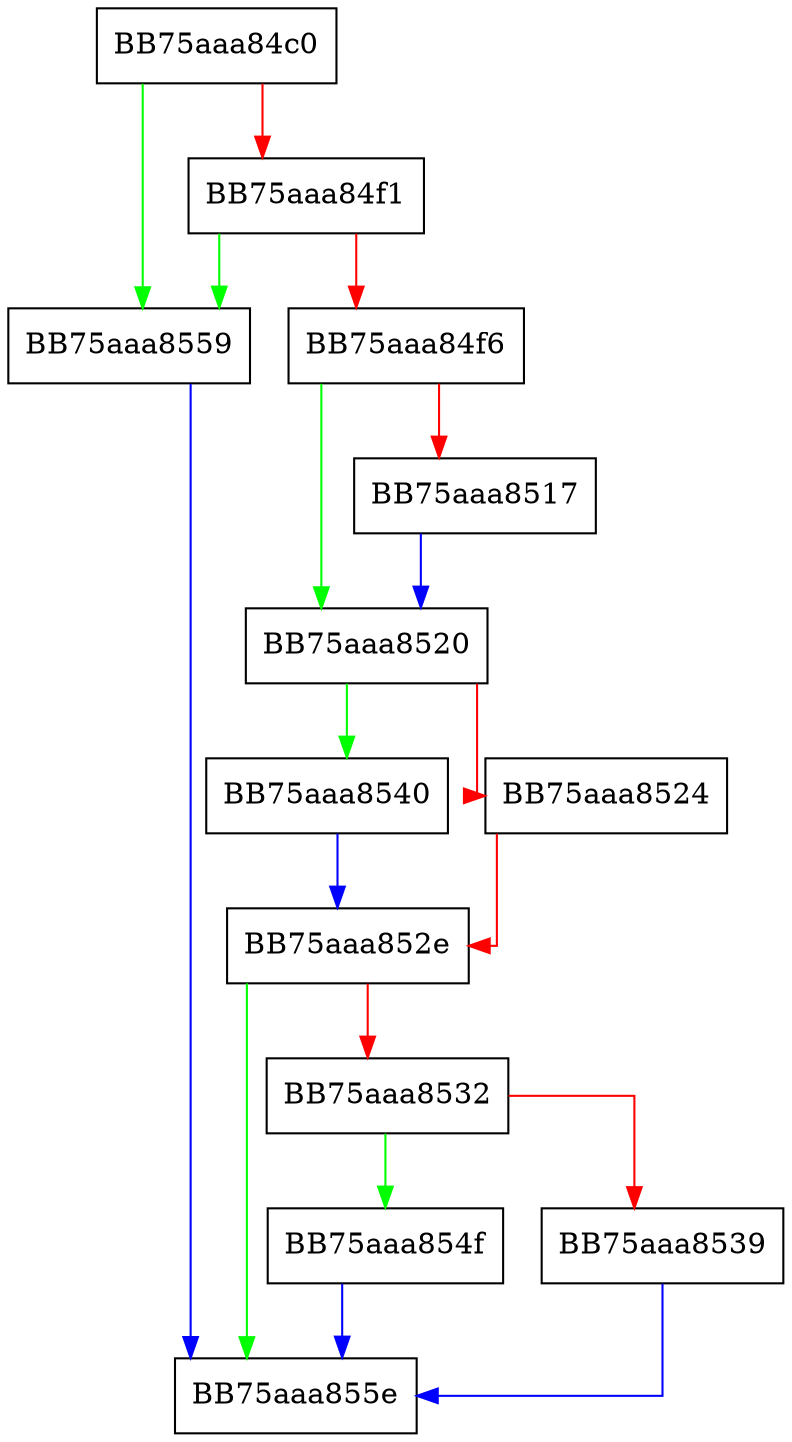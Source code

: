 digraph GetStorageID {
  node [shape="box"];
  graph [splines=ortho];
  BB75aaa84c0 -> BB75aaa8559 [color="green"];
  BB75aaa84c0 -> BB75aaa84f1 [color="red"];
  BB75aaa84f1 -> BB75aaa8559 [color="green"];
  BB75aaa84f1 -> BB75aaa84f6 [color="red"];
  BB75aaa84f6 -> BB75aaa8520 [color="green"];
  BB75aaa84f6 -> BB75aaa8517 [color="red"];
  BB75aaa8517 -> BB75aaa8520 [color="blue"];
  BB75aaa8520 -> BB75aaa8540 [color="green"];
  BB75aaa8520 -> BB75aaa8524 [color="red"];
  BB75aaa8524 -> BB75aaa852e [color="red"];
  BB75aaa852e -> BB75aaa855e [color="green"];
  BB75aaa852e -> BB75aaa8532 [color="red"];
  BB75aaa8532 -> BB75aaa854f [color="green"];
  BB75aaa8532 -> BB75aaa8539 [color="red"];
  BB75aaa8539 -> BB75aaa855e [color="blue"];
  BB75aaa8540 -> BB75aaa852e [color="blue"];
  BB75aaa854f -> BB75aaa855e [color="blue"];
  BB75aaa8559 -> BB75aaa855e [color="blue"];
}